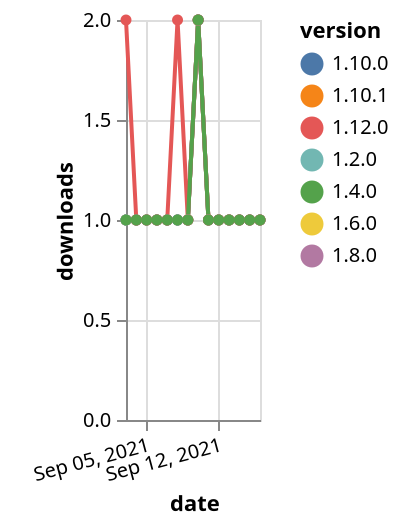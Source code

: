 {"$schema": "https://vega.github.io/schema/vega-lite/v5.json", "description": "A simple bar chart with embedded data.", "data": {"values": [{"date": "2021-09-03", "total": 179, "delta": 1, "version": "1.6.0"}, {"date": "2021-09-04", "total": 180, "delta": 1, "version": "1.6.0"}, {"date": "2021-09-05", "total": 181, "delta": 1, "version": "1.6.0"}, {"date": "2021-09-06", "total": 182, "delta": 1, "version": "1.6.0"}, {"date": "2021-09-07", "total": 183, "delta": 1, "version": "1.6.0"}, {"date": "2021-09-08", "total": 184, "delta": 1, "version": "1.6.0"}, {"date": "2021-09-09", "total": 185, "delta": 1, "version": "1.6.0"}, {"date": "2021-09-10", "total": 187, "delta": 2, "version": "1.6.0"}, {"date": "2021-09-11", "total": 188, "delta": 1, "version": "1.6.0"}, {"date": "2021-09-12", "total": 189, "delta": 1, "version": "1.6.0"}, {"date": "2021-09-13", "total": 190, "delta": 1, "version": "1.6.0"}, {"date": "2021-09-14", "total": 191, "delta": 1, "version": "1.6.0"}, {"date": "2021-09-15", "total": 192, "delta": 1, "version": "1.6.0"}, {"date": "2021-09-16", "total": 193, "delta": 1, "version": "1.6.0"}, {"date": "2021-09-03", "total": 127, "delta": 1, "version": "1.10.1"}, {"date": "2021-09-04", "total": 128, "delta": 1, "version": "1.10.1"}, {"date": "2021-09-05", "total": 129, "delta": 1, "version": "1.10.1"}, {"date": "2021-09-06", "total": 130, "delta": 1, "version": "1.10.1"}, {"date": "2021-09-07", "total": 131, "delta": 1, "version": "1.10.1"}, {"date": "2021-09-08", "total": 132, "delta": 1, "version": "1.10.1"}, {"date": "2021-09-09", "total": 133, "delta": 1, "version": "1.10.1"}, {"date": "2021-09-10", "total": 135, "delta": 2, "version": "1.10.1"}, {"date": "2021-09-11", "total": 136, "delta": 1, "version": "1.10.1"}, {"date": "2021-09-12", "total": 137, "delta": 1, "version": "1.10.1"}, {"date": "2021-09-13", "total": 138, "delta": 1, "version": "1.10.1"}, {"date": "2021-09-14", "total": 139, "delta": 1, "version": "1.10.1"}, {"date": "2021-09-15", "total": 140, "delta": 1, "version": "1.10.1"}, {"date": "2021-09-16", "total": 141, "delta": 1, "version": "1.10.1"}, {"date": "2021-09-03", "total": 156, "delta": 1, "version": "1.8.0"}, {"date": "2021-09-04", "total": 157, "delta": 1, "version": "1.8.0"}, {"date": "2021-09-05", "total": 158, "delta": 1, "version": "1.8.0"}, {"date": "2021-09-06", "total": 159, "delta": 1, "version": "1.8.0"}, {"date": "2021-09-07", "total": 160, "delta": 1, "version": "1.8.0"}, {"date": "2021-09-08", "total": 161, "delta": 1, "version": "1.8.0"}, {"date": "2021-09-09", "total": 162, "delta": 1, "version": "1.8.0"}, {"date": "2021-09-10", "total": 164, "delta": 2, "version": "1.8.0"}, {"date": "2021-09-11", "total": 165, "delta": 1, "version": "1.8.0"}, {"date": "2021-09-12", "total": 166, "delta": 1, "version": "1.8.0"}, {"date": "2021-09-13", "total": 167, "delta": 1, "version": "1.8.0"}, {"date": "2021-09-14", "total": 168, "delta": 1, "version": "1.8.0"}, {"date": "2021-09-15", "total": 169, "delta": 1, "version": "1.8.0"}, {"date": "2021-09-16", "total": 170, "delta": 1, "version": "1.8.0"}, {"date": "2021-09-03", "total": 146, "delta": 1, "version": "1.10.0"}, {"date": "2021-09-04", "total": 147, "delta": 1, "version": "1.10.0"}, {"date": "2021-09-05", "total": 148, "delta": 1, "version": "1.10.0"}, {"date": "2021-09-06", "total": 149, "delta": 1, "version": "1.10.0"}, {"date": "2021-09-07", "total": 150, "delta": 1, "version": "1.10.0"}, {"date": "2021-09-08", "total": 151, "delta": 1, "version": "1.10.0"}, {"date": "2021-09-09", "total": 152, "delta": 1, "version": "1.10.0"}, {"date": "2021-09-10", "total": 154, "delta": 2, "version": "1.10.0"}, {"date": "2021-09-11", "total": 155, "delta": 1, "version": "1.10.0"}, {"date": "2021-09-12", "total": 156, "delta": 1, "version": "1.10.0"}, {"date": "2021-09-13", "total": 157, "delta": 1, "version": "1.10.0"}, {"date": "2021-09-14", "total": 158, "delta": 1, "version": "1.10.0"}, {"date": "2021-09-15", "total": 159, "delta": 1, "version": "1.10.0"}, {"date": "2021-09-16", "total": 160, "delta": 1, "version": "1.10.0"}, {"date": "2021-09-03", "total": 238, "delta": 1, "version": "1.2.0"}, {"date": "2021-09-04", "total": 239, "delta": 1, "version": "1.2.0"}, {"date": "2021-09-05", "total": 240, "delta": 1, "version": "1.2.0"}, {"date": "2021-09-06", "total": 241, "delta": 1, "version": "1.2.0"}, {"date": "2021-09-07", "total": 242, "delta": 1, "version": "1.2.0"}, {"date": "2021-09-08", "total": 243, "delta": 1, "version": "1.2.0"}, {"date": "2021-09-09", "total": 244, "delta": 1, "version": "1.2.0"}, {"date": "2021-09-10", "total": 246, "delta": 2, "version": "1.2.0"}, {"date": "2021-09-11", "total": 247, "delta": 1, "version": "1.2.0"}, {"date": "2021-09-12", "total": 248, "delta": 1, "version": "1.2.0"}, {"date": "2021-09-13", "total": 249, "delta": 1, "version": "1.2.0"}, {"date": "2021-09-14", "total": 250, "delta": 1, "version": "1.2.0"}, {"date": "2021-09-15", "total": 251, "delta": 1, "version": "1.2.0"}, {"date": "2021-09-16", "total": 252, "delta": 1, "version": "1.2.0"}, {"date": "2021-09-03", "total": 114, "delta": 2, "version": "1.12.0"}, {"date": "2021-09-04", "total": 115, "delta": 1, "version": "1.12.0"}, {"date": "2021-09-05", "total": 116, "delta": 1, "version": "1.12.0"}, {"date": "2021-09-06", "total": 117, "delta": 1, "version": "1.12.0"}, {"date": "2021-09-07", "total": 118, "delta": 1, "version": "1.12.0"}, {"date": "2021-09-08", "total": 120, "delta": 2, "version": "1.12.0"}, {"date": "2021-09-09", "total": 121, "delta": 1, "version": "1.12.0"}, {"date": "2021-09-10", "total": 123, "delta": 2, "version": "1.12.0"}, {"date": "2021-09-11", "total": 124, "delta": 1, "version": "1.12.0"}, {"date": "2021-09-12", "total": 125, "delta": 1, "version": "1.12.0"}, {"date": "2021-09-13", "total": 126, "delta": 1, "version": "1.12.0"}, {"date": "2021-09-14", "total": 127, "delta": 1, "version": "1.12.0"}, {"date": "2021-09-15", "total": 128, "delta": 1, "version": "1.12.0"}, {"date": "2021-09-16", "total": 129, "delta": 1, "version": "1.12.0"}, {"date": "2021-09-03", "total": 189, "delta": 1, "version": "1.4.0"}, {"date": "2021-09-04", "total": 190, "delta": 1, "version": "1.4.0"}, {"date": "2021-09-05", "total": 191, "delta": 1, "version": "1.4.0"}, {"date": "2021-09-06", "total": 192, "delta": 1, "version": "1.4.0"}, {"date": "2021-09-07", "total": 193, "delta": 1, "version": "1.4.0"}, {"date": "2021-09-08", "total": 194, "delta": 1, "version": "1.4.0"}, {"date": "2021-09-09", "total": 195, "delta": 1, "version": "1.4.0"}, {"date": "2021-09-10", "total": 197, "delta": 2, "version": "1.4.0"}, {"date": "2021-09-11", "total": 198, "delta": 1, "version": "1.4.0"}, {"date": "2021-09-12", "total": 199, "delta": 1, "version": "1.4.0"}, {"date": "2021-09-13", "total": 200, "delta": 1, "version": "1.4.0"}, {"date": "2021-09-14", "total": 201, "delta": 1, "version": "1.4.0"}, {"date": "2021-09-15", "total": 202, "delta": 1, "version": "1.4.0"}, {"date": "2021-09-16", "total": 203, "delta": 1, "version": "1.4.0"}]}, "width": "container", "mark": {"type": "line", "point": {"filled": true}}, "encoding": {"x": {"field": "date", "type": "temporal", "timeUnit": "yearmonthdate", "title": "date", "axis": {"labelAngle": -15}}, "y": {"field": "delta", "type": "quantitative", "title": "downloads"}, "color": {"field": "version", "type": "nominal"}, "tooltip": {"field": "delta"}}}